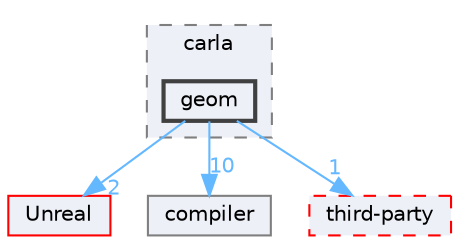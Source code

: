 digraph "geom"
{
 // INTERACTIVE_SVG=YES
 // LATEX_PDF_SIZE
  bgcolor="transparent";
  edge [fontname=Helvetica,fontsize=10,labelfontname=Helvetica,labelfontsize=10];
  node [fontname=Helvetica,fontsize=10,shape=box,height=0.2,width=0.4];
  compound=true
  subgraph clusterdir_b14cdd661f9a7048a44f1771cd402401 {
    graph [ bgcolor="#edf0f7", pencolor="grey50", label="carla", fontname=Helvetica,fontsize=10 style="filled,dashed", URL="dir_b14cdd661f9a7048a44f1771cd402401.html",tooltip=""]
  dir_8b032d9d353dba85c86dc5364d785bbe [label="geom", fillcolor="#edf0f7", color="grey25", style="filled,bold", URL="dir_8b032d9d353dba85c86dc5364d785bbe.html",tooltip=""];
  }
  dir_2d15d0715a2692171bd03ed14a4a79af [label="Unreal", fillcolor="#edf0f7", color="red", style="filled", URL="dir_2d15d0715a2692171bd03ed14a4a79af.html",tooltip=""];
  dir_34055573afe2015eca69f034a188d4ce [label="compiler", fillcolor="#edf0f7", color="grey50", style="filled", URL="dir_34055573afe2015eca69f034a188d4ce.html",tooltip=""];
  dir_cb41432ea01ddbb1240623c7c0fff85f [label="third-party", fillcolor="#edf0f7", color="red", style="filled,dashed", URL="dir_cb41432ea01ddbb1240623c7c0fff85f.html",tooltip=""];
  dir_8b032d9d353dba85c86dc5364d785bbe->dir_2d15d0715a2692171bd03ed14a4a79af [headlabel="2", labeldistance=1.5 headhref="dir_000018_000067.html" href="dir_000018_000067.html" color="steelblue1" fontcolor="steelblue1"];
  dir_8b032d9d353dba85c86dc5364d785bbe->dir_34055573afe2015eca69f034a188d4ce [headlabel="10", labeldistance=1.5 headhref="dir_000018_000012.html" href="dir_000018_000012.html" color="steelblue1" fontcolor="steelblue1"];
  dir_8b032d9d353dba85c86dc5364d785bbe->dir_cb41432ea01ddbb1240623c7c0fff85f [headlabel="1", labeldistance=1.5 headhref="dir_000018_000061.html" href="dir_000018_000061.html" color="steelblue1" fontcolor="steelblue1"];
}
